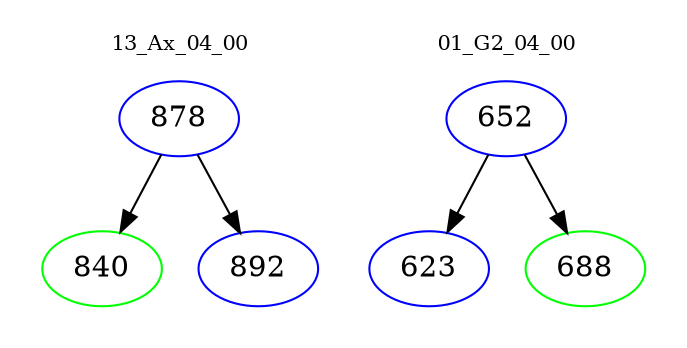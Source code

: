 digraph{
subgraph cluster_0 {
color = white
label = "13_Ax_04_00";
fontsize=10;
T0_878 [label="878", color="blue"]
T0_878 -> T0_840 [color="black"]
T0_840 [label="840", color="green"]
T0_878 -> T0_892 [color="black"]
T0_892 [label="892", color="blue"]
}
subgraph cluster_1 {
color = white
label = "01_G2_04_00";
fontsize=10;
T1_652 [label="652", color="blue"]
T1_652 -> T1_623 [color="black"]
T1_623 [label="623", color="blue"]
T1_652 -> T1_688 [color="black"]
T1_688 [label="688", color="green"]
}
}
